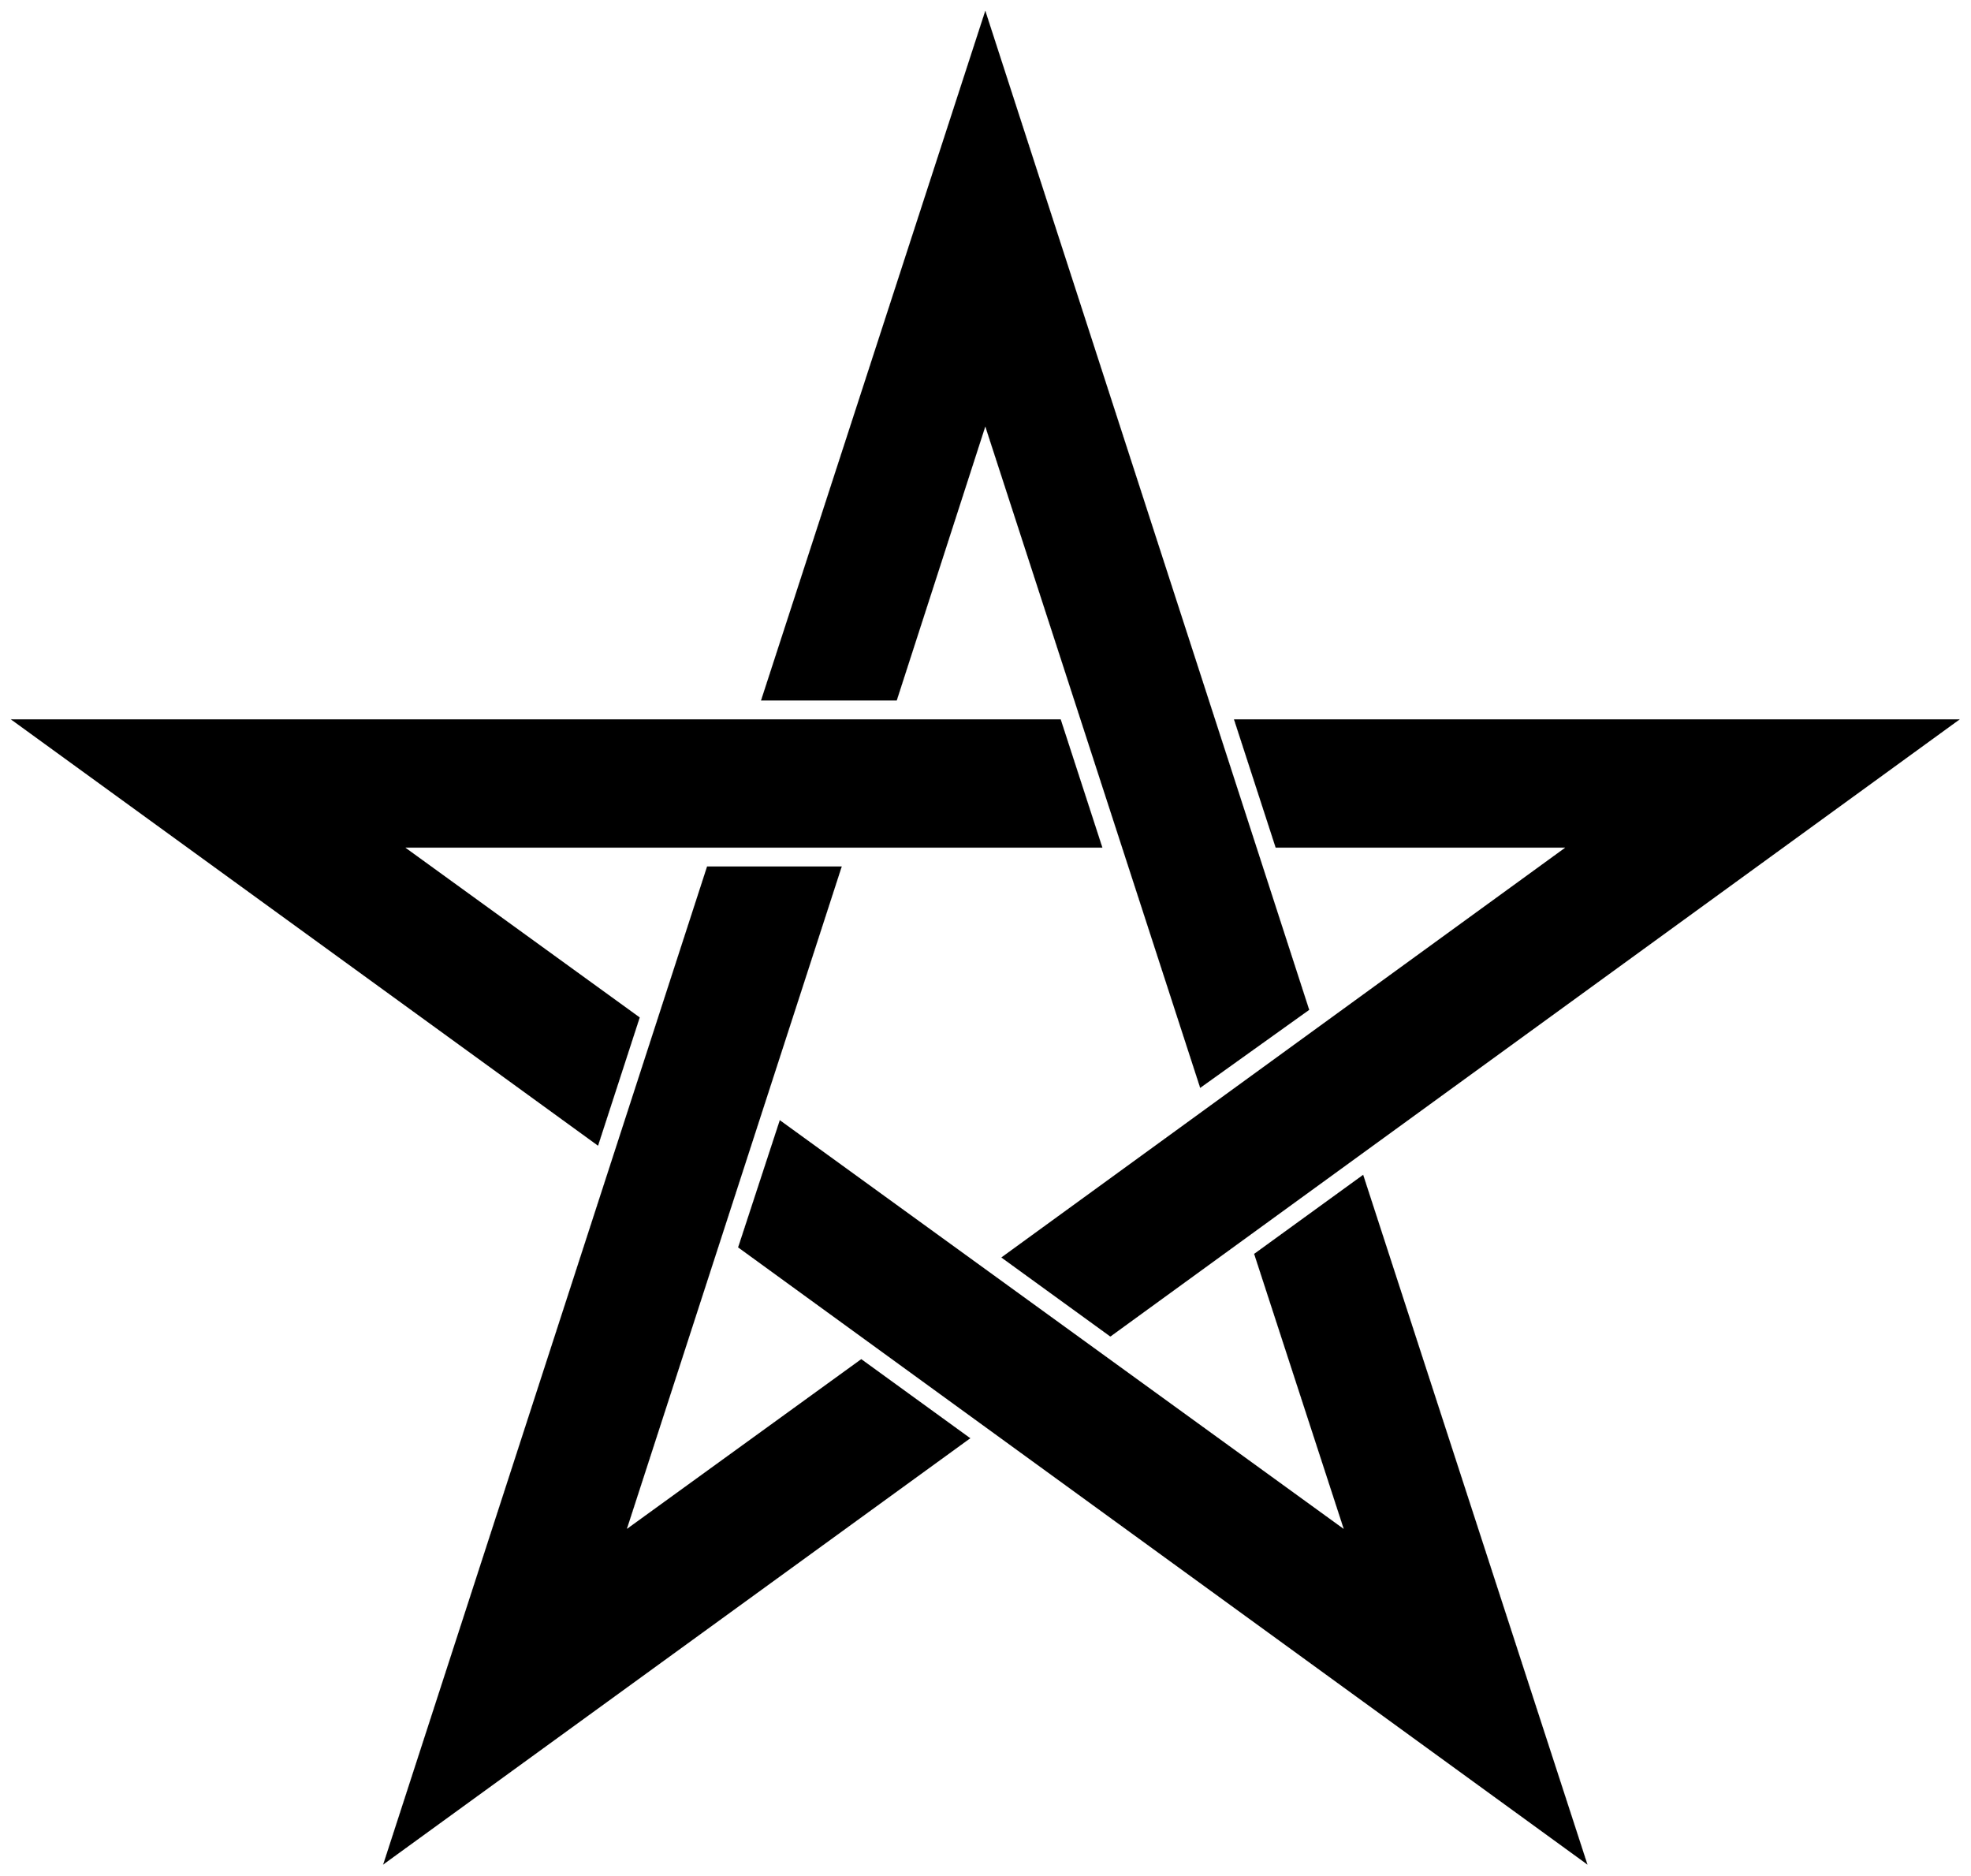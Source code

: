 


\begin{tikzpicture}[y=0.80pt, x=0.80pt, yscale=-1.0, xscale=1.0, inner sep=0pt, outer sep=0pt]
\begin{scope}[shift={(100.0,1706.0)},nonzero rule]
  \path[draw=.,fill=.,line width=1.600pt] (1331.0,-514.0) --
    (1229.0,-441.0) -- (1024.0,-1072.0) -- (939.0,-809.0) --
    (812.0,-809.0) -- (1024.0,-1461.0) -- (1331.0,-514.0) --
    cycle(1948.0,-789.0) -- (1143.0,-204.0) -- (1041.0,-278.0)
    -- (1579.0,-669.0) -- (1301.0,-669.0) -- (1262.0,-789.0) --
    (1948.0,-789.0) -- cycle(1595.0,297.0) -- (790.0,-288.0) --
    (829.0,-407.0) -- (1367.0,-17.0) -- (1281.0,-281.0) --
    (1383.0,-355.0) -- (1595.0,297.0) -- cycle(1134.0,-669.0) --
    (469.0,-669.0) -- (694.0,-506.0) -- (655.0,-386.0) --
    (100.0,-789.0) -- (1095.0,-789.0) -- (1134.0,-669.0) --
    cycle(1008.0,-106.0) -- (453.0,297.0) -- (760.0,-649.0) --
    (886.0,-649.0) -- (681.0,-17.0) -- (906.0,-180.0) --
    (1008.0,-106.0) -- cycle;
\end{scope}

\end{tikzpicture}

